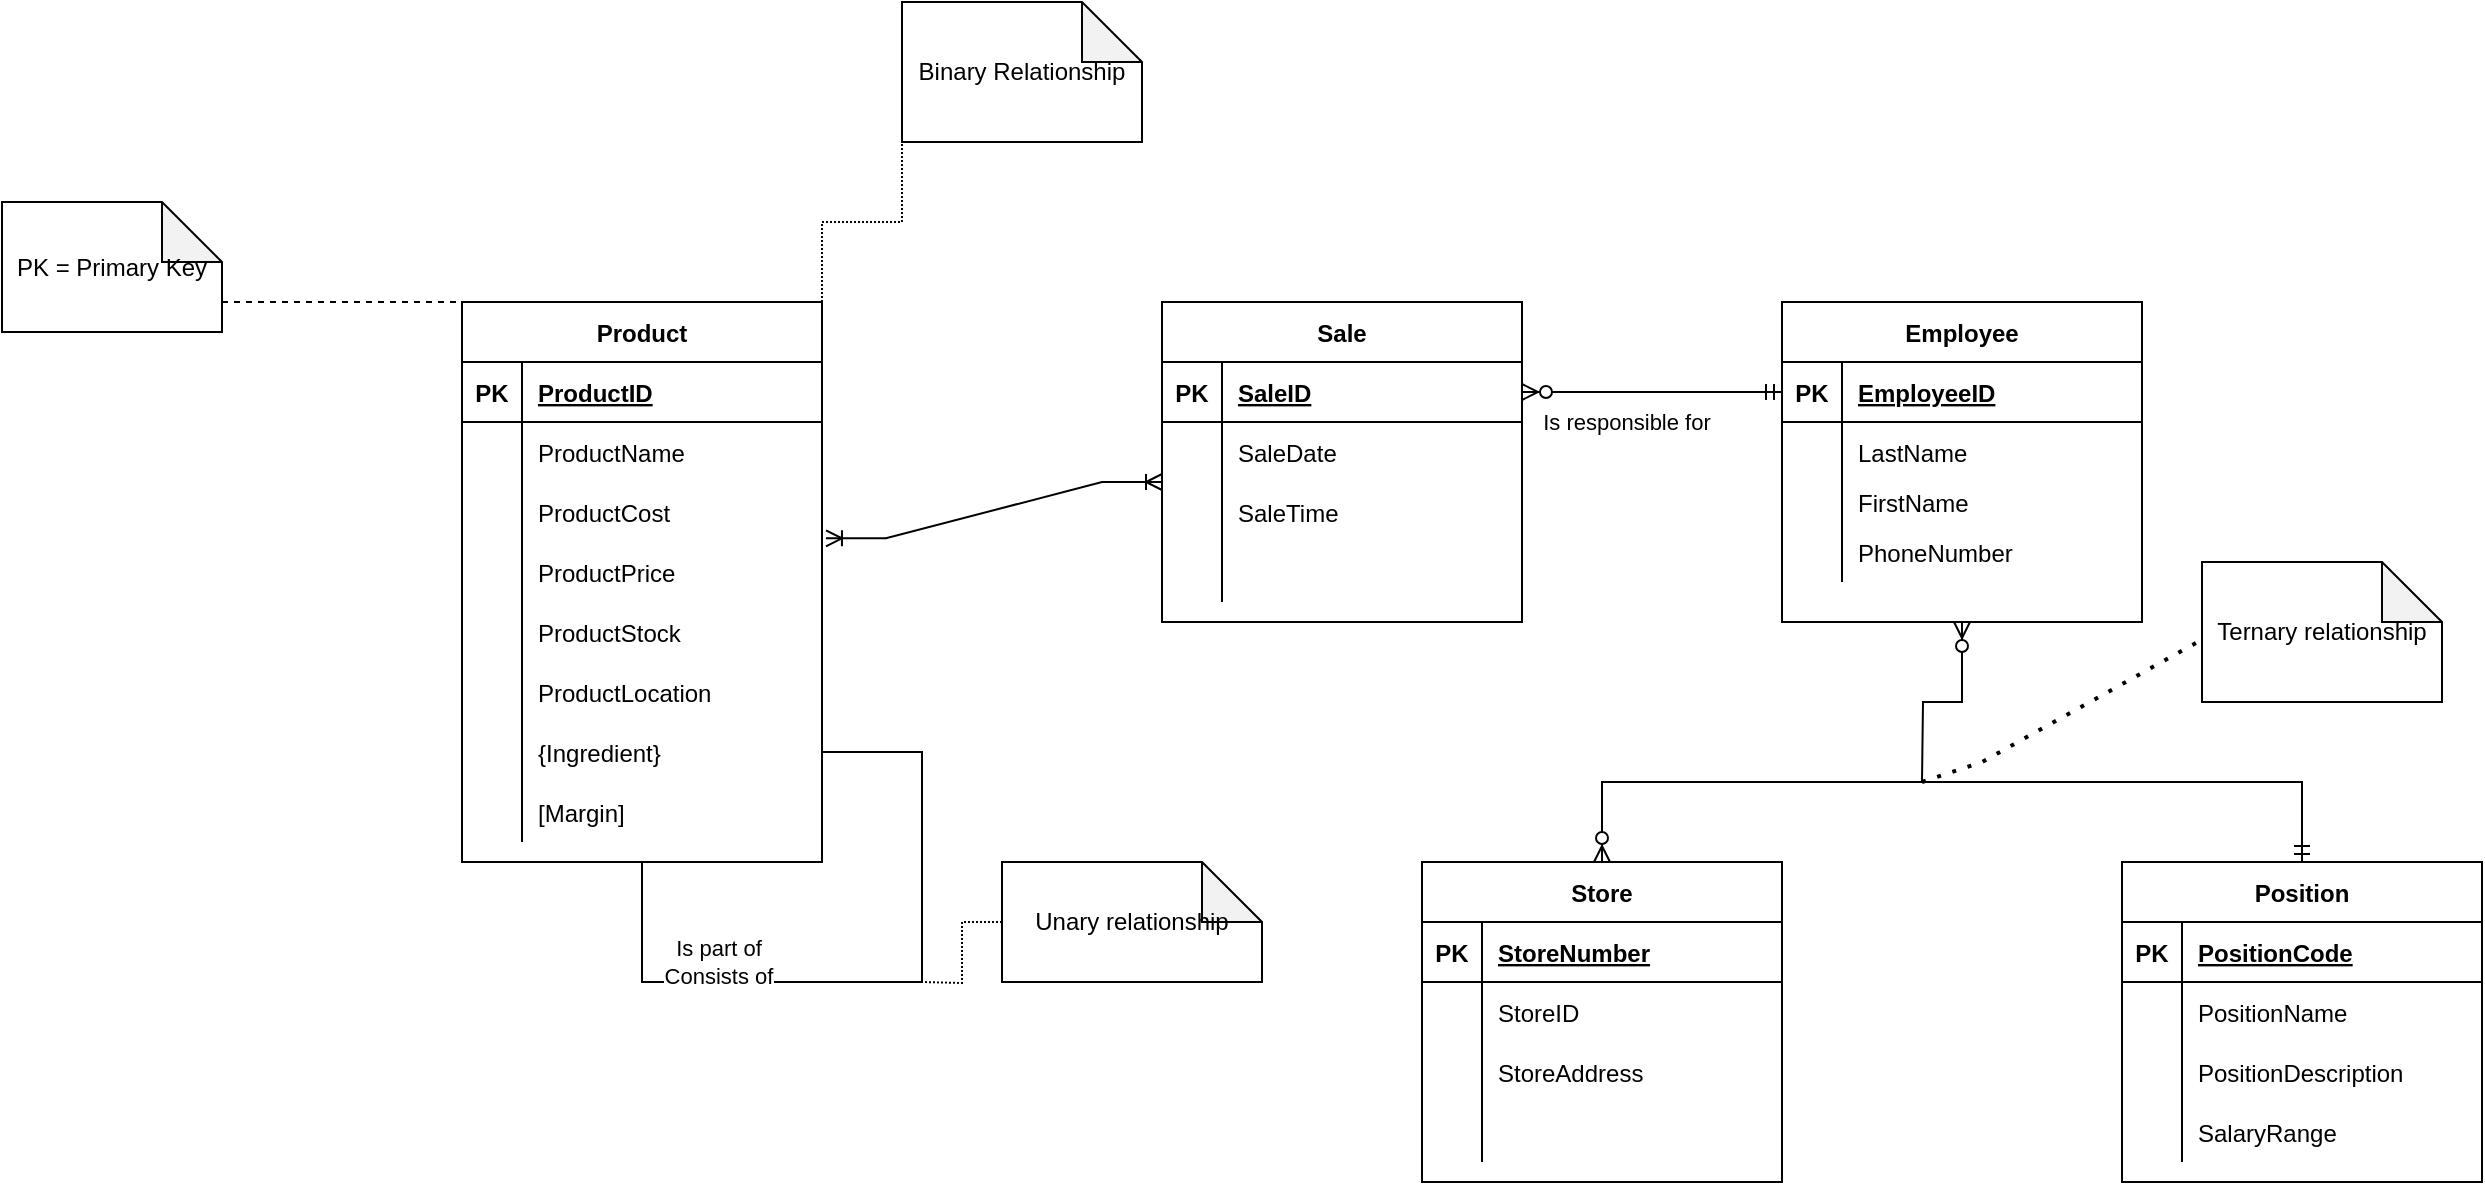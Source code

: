 <mxfile version="20.4.0" type="device"><diagram id="j9cDPjWxaXKabFxYfi6q" name="Page-1"><mxGraphModel dx="1422" dy="794" grid="1" gridSize="10" guides="1" tooltips="1" connect="1" arrows="1" fold="1" page="1" pageScale="1" pageWidth="1100" pageHeight="850" math="0" shadow="0"><root><mxCell id="0"/><mxCell id="1" parent="0"/><mxCell id="HuI3lEC-vNSJNh6VsEPs-67" style="edgeStyle=orthogonalEdgeStyle;rounded=0;orthogonalLoop=1;jettySize=auto;html=1;exitX=1;exitY=0;exitDx=0;exitDy=0;entryX=0;entryY=1;entryDx=0;entryDy=0;entryPerimeter=0;dashed=1;dashPattern=1 1;endArrow=none;endFill=0;" parent="1" source="gV1JILKFVXzToyGsrbmV-1" target="HuI3lEC-vNSJNh6VsEPs-23" edge="1"><mxGeometry relative="1" as="geometry"/></mxCell><mxCell id="gV1JILKFVXzToyGsrbmV-1" value="Product" style="shape=table;startSize=30;container=1;collapsible=1;childLayout=tableLayout;fixedRows=1;rowLines=0;fontStyle=1;align=center;resizeLast=1;" parent="1" vertex="1"><mxGeometry x="450" y="240" width="180" height="280" as="geometry"/></mxCell><mxCell id="gV1JILKFVXzToyGsrbmV-2" value="" style="shape=tableRow;horizontal=0;startSize=0;swimlaneHead=0;swimlaneBody=0;fillColor=none;collapsible=0;dropTarget=0;points=[[0,0.5],[1,0.5]];portConstraint=eastwest;top=0;left=0;right=0;bottom=1;" parent="gV1JILKFVXzToyGsrbmV-1" vertex="1"><mxGeometry y="30" width="180" height="30" as="geometry"/></mxCell><mxCell id="gV1JILKFVXzToyGsrbmV-3" value="PK" style="shape=partialRectangle;connectable=0;fillColor=none;top=0;left=0;bottom=0;right=0;fontStyle=1;overflow=hidden;" parent="gV1JILKFVXzToyGsrbmV-2" vertex="1"><mxGeometry width="30" height="30" as="geometry"><mxRectangle width="30" height="30" as="alternateBounds"/></mxGeometry></mxCell><mxCell id="gV1JILKFVXzToyGsrbmV-4" value="ProductID" style="shape=partialRectangle;connectable=0;fillColor=none;top=0;left=0;bottom=0;right=0;align=left;spacingLeft=6;fontStyle=5;overflow=hidden;" parent="gV1JILKFVXzToyGsrbmV-2" vertex="1"><mxGeometry x="30" width="150" height="30" as="geometry"><mxRectangle width="150" height="30" as="alternateBounds"/></mxGeometry></mxCell><mxCell id="gV1JILKFVXzToyGsrbmV-5" value="" style="shape=tableRow;horizontal=0;startSize=0;swimlaneHead=0;swimlaneBody=0;fillColor=none;collapsible=0;dropTarget=0;points=[[0,0.5],[1,0.5]];portConstraint=eastwest;top=0;left=0;right=0;bottom=0;" parent="gV1JILKFVXzToyGsrbmV-1" vertex="1"><mxGeometry y="60" width="180" height="30" as="geometry"/></mxCell><mxCell id="gV1JILKFVXzToyGsrbmV-6" value="" style="shape=partialRectangle;connectable=0;fillColor=none;top=0;left=0;bottom=0;right=0;editable=1;overflow=hidden;" parent="gV1JILKFVXzToyGsrbmV-5" vertex="1"><mxGeometry width="30" height="30" as="geometry"><mxRectangle width="30" height="30" as="alternateBounds"/></mxGeometry></mxCell><mxCell id="gV1JILKFVXzToyGsrbmV-7" value="ProductName" style="shape=partialRectangle;connectable=0;fillColor=none;top=0;left=0;bottom=0;right=0;align=left;spacingLeft=6;overflow=hidden;" parent="gV1JILKFVXzToyGsrbmV-5" vertex="1"><mxGeometry x="30" width="150" height="30" as="geometry"><mxRectangle width="150" height="30" as="alternateBounds"/></mxGeometry></mxCell><mxCell id="gV1JILKFVXzToyGsrbmV-8" value="" style="shape=tableRow;horizontal=0;startSize=0;swimlaneHead=0;swimlaneBody=0;fillColor=none;collapsible=0;dropTarget=0;points=[[0,0.5],[1,0.5]];portConstraint=eastwest;top=0;left=0;right=0;bottom=0;" parent="gV1JILKFVXzToyGsrbmV-1" vertex="1"><mxGeometry y="90" width="180" height="30" as="geometry"/></mxCell><mxCell id="gV1JILKFVXzToyGsrbmV-9" value="" style="shape=partialRectangle;connectable=0;fillColor=none;top=0;left=0;bottom=0;right=0;editable=1;overflow=hidden;" parent="gV1JILKFVXzToyGsrbmV-8" vertex="1"><mxGeometry width="30" height="30" as="geometry"><mxRectangle width="30" height="30" as="alternateBounds"/></mxGeometry></mxCell><mxCell id="gV1JILKFVXzToyGsrbmV-10" value="ProductCost" style="shape=partialRectangle;connectable=0;fillColor=none;top=0;left=0;bottom=0;right=0;align=left;spacingLeft=6;overflow=hidden;" parent="gV1JILKFVXzToyGsrbmV-8" vertex="1"><mxGeometry x="30" width="150" height="30" as="geometry"><mxRectangle width="150" height="30" as="alternateBounds"/></mxGeometry></mxCell><mxCell id="gV1JILKFVXzToyGsrbmV-11" value="" style="shape=tableRow;horizontal=0;startSize=0;swimlaneHead=0;swimlaneBody=0;fillColor=none;collapsible=0;dropTarget=0;points=[[0,0.5],[1,0.5]];portConstraint=eastwest;top=0;left=0;right=0;bottom=0;" parent="gV1JILKFVXzToyGsrbmV-1" vertex="1"><mxGeometry y="120" width="180" height="30" as="geometry"/></mxCell><mxCell id="gV1JILKFVXzToyGsrbmV-12" value="" style="shape=partialRectangle;connectable=0;fillColor=none;top=0;left=0;bottom=0;right=0;editable=1;overflow=hidden;" parent="gV1JILKFVXzToyGsrbmV-11" vertex="1"><mxGeometry width="30" height="30" as="geometry"><mxRectangle width="30" height="30" as="alternateBounds"/></mxGeometry></mxCell><mxCell id="gV1JILKFVXzToyGsrbmV-13" value="ProductPrice" style="shape=partialRectangle;connectable=0;fillColor=none;top=0;left=0;bottom=0;right=0;align=left;spacingLeft=6;overflow=hidden;" parent="gV1JILKFVXzToyGsrbmV-11" vertex="1"><mxGeometry x="30" width="150" height="30" as="geometry"><mxRectangle width="150" height="30" as="alternateBounds"/></mxGeometry></mxCell><mxCell id="gV1JILKFVXzToyGsrbmV-14" style="shape=tableRow;horizontal=0;startSize=0;swimlaneHead=0;swimlaneBody=0;fillColor=none;collapsible=0;dropTarget=0;points=[[0,0.5],[1,0.5]];portConstraint=eastwest;top=0;left=0;right=0;bottom=0;" parent="gV1JILKFVXzToyGsrbmV-1" vertex="1"><mxGeometry y="150" width="180" height="30" as="geometry"/></mxCell><mxCell id="gV1JILKFVXzToyGsrbmV-15" style="shape=partialRectangle;connectable=0;fillColor=none;top=0;left=0;bottom=0;right=0;editable=1;overflow=hidden;" parent="gV1JILKFVXzToyGsrbmV-14" vertex="1"><mxGeometry width="30" height="30" as="geometry"><mxRectangle width="30" height="30" as="alternateBounds"/></mxGeometry></mxCell><mxCell id="gV1JILKFVXzToyGsrbmV-16" value="ProductStock" style="shape=partialRectangle;connectable=0;fillColor=none;top=0;left=0;bottom=0;right=0;align=left;spacingLeft=6;overflow=hidden;" parent="gV1JILKFVXzToyGsrbmV-14" vertex="1"><mxGeometry x="30" width="150" height="30" as="geometry"><mxRectangle width="150" height="30" as="alternateBounds"/></mxGeometry></mxCell><mxCell id="gV1JILKFVXzToyGsrbmV-17" style="shape=tableRow;horizontal=0;startSize=0;swimlaneHead=0;swimlaneBody=0;fillColor=none;collapsible=0;dropTarget=0;points=[[0,0.5],[1,0.5]];portConstraint=eastwest;top=0;left=0;right=0;bottom=0;" parent="gV1JILKFVXzToyGsrbmV-1" vertex="1"><mxGeometry y="180" width="180" height="30" as="geometry"/></mxCell><mxCell id="gV1JILKFVXzToyGsrbmV-18" style="shape=partialRectangle;connectable=0;fillColor=none;top=0;left=0;bottom=0;right=0;editable=1;overflow=hidden;" parent="gV1JILKFVXzToyGsrbmV-17" vertex="1"><mxGeometry width="30" height="30" as="geometry"><mxRectangle width="30" height="30" as="alternateBounds"/></mxGeometry></mxCell><mxCell id="gV1JILKFVXzToyGsrbmV-19" value="ProductLocation" style="shape=partialRectangle;connectable=0;fillColor=none;top=0;left=0;bottom=0;right=0;align=left;spacingLeft=6;overflow=hidden;" parent="gV1JILKFVXzToyGsrbmV-17" vertex="1"><mxGeometry x="30" width="150" height="30" as="geometry"><mxRectangle width="150" height="30" as="alternateBounds"/></mxGeometry></mxCell><mxCell id="HuI3lEC-vNSJNh6VsEPs-24" style="edgeStyle=orthogonalEdgeStyle;rounded=0;orthogonalLoop=1;jettySize=auto;html=1;exitX=1;exitY=0.5;exitDx=0;exitDy=0;entryX=0.5;entryY=1;entryDx=0;entryDy=0;endArrow=none;endFill=0;" parent="gV1JILKFVXzToyGsrbmV-1" source="HuI3lEC-vNSJNh6VsEPs-3" target="gV1JILKFVXzToyGsrbmV-1" edge="1"><mxGeometry relative="1" as="geometry"><Array as="points"><mxPoint x="230" y="225"/><mxPoint x="230" y="340"/><mxPoint x="90" y="340"/></Array></mxGeometry></mxCell><mxCell id="HuI3lEC-vNSJNh6VsEPs-25" value="Is part of&lt;br&gt;Consists of" style="edgeLabel;html=1;align=center;verticalAlign=middle;resizable=0;points=[];" parent="HuI3lEC-vNSJNh6VsEPs-24" vertex="1" connectable="0"><mxGeometry x="0.463" y="2" relative="1" as="geometry"><mxPoint y="-12" as="offset"/></mxGeometry></mxCell><mxCell id="HuI3lEC-vNSJNh6VsEPs-3" style="shape=tableRow;horizontal=0;startSize=0;swimlaneHead=0;swimlaneBody=0;fillColor=none;collapsible=0;dropTarget=0;points=[[0,0.5],[1,0.5]];portConstraint=eastwest;top=0;left=0;right=0;bottom=0;" parent="gV1JILKFVXzToyGsrbmV-1" vertex="1"><mxGeometry y="210" width="180" height="30" as="geometry"/></mxCell><mxCell id="HuI3lEC-vNSJNh6VsEPs-4" style="shape=partialRectangle;connectable=0;fillColor=none;top=0;left=0;bottom=0;right=0;editable=1;overflow=hidden;" parent="HuI3lEC-vNSJNh6VsEPs-3" vertex="1"><mxGeometry width="30" height="30" as="geometry"><mxRectangle width="30" height="30" as="alternateBounds"/></mxGeometry></mxCell><mxCell id="HuI3lEC-vNSJNh6VsEPs-5" value="{Ingredient}" style="shape=partialRectangle;connectable=0;fillColor=none;top=0;left=0;bottom=0;right=0;align=left;spacingLeft=6;overflow=hidden;" parent="HuI3lEC-vNSJNh6VsEPs-3" vertex="1"><mxGeometry x="30" width="150" height="30" as="geometry"><mxRectangle width="150" height="30" as="alternateBounds"/></mxGeometry></mxCell><mxCell id="HuI3lEC-vNSJNh6VsEPs-6" style="shape=tableRow;horizontal=0;startSize=0;swimlaneHead=0;swimlaneBody=0;fillColor=none;collapsible=0;dropTarget=0;points=[[0,0.5],[1,0.5]];portConstraint=eastwest;top=0;left=0;right=0;bottom=0;" parent="gV1JILKFVXzToyGsrbmV-1" vertex="1"><mxGeometry y="240" width="180" height="30" as="geometry"/></mxCell><mxCell id="HuI3lEC-vNSJNh6VsEPs-7" style="shape=partialRectangle;connectable=0;fillColor=none;top=0;left=0;bottom=0;right=0;editable=1;overflow=hidden;" parent="HuI3lEC-vNSJNh6VsEPs-6" vertex="1"><mxGeometry width="30" height="30" as="geometry"><mxRectangle width="30" height="30" as="alternateBounds"/></mxGeometry></mxCell><mxCell id="HuI3lEC-vNSJNh6VsEPs-8" value="[Margin]" style="shape=partialRectangle;connectable=0;fillColor=none;top=0;left=0;bottom=0;right=0;align=left;spacingLeft=6;overflow=hidden;" parent="HuI3lEC-vNSJNh6VsEPs-6" vertex="1"><mxGeometry x="30" width="150" height="30" as="geometry"><mxRectangle width="150" height="30" as="alternateBounds"/></mxGeometry></mxCell><mxCell id="HuI3lEC-vNSJNh6VsEPs-1" value="PK = Primary Key" style="shape=note;whiteSpace=wrap;html=1;backgroundOutline=1;darkOpacity=0.05;" parent="1" vertex="1"><mxGeometry x="220" y="190" width="110" height="65" as="geometry"/></mxCell><mxCell id="HuI3lEC-vNSJNh6VsEPs-2" style="edgeStyle=orthogonalEdgeStyle;rounded=0;orthogonalLoop=1;jettySize=auto;html=1;exitX=0;exitY=0.5;exitDx=0;exitDy=0;entryX=0;entryY=0;entryDx=110;entryDy=47.5;entryPerimeter=0;dashed=1;endArrow=none;endFill=0;" parent="1" source="gV1JILKFVXzToyGsrbmV-2" target="HuI3lEC-vNSJNh6VsEPs-1" edge="1"><mxGeometry relative="1" as="geometry"><Array as="points"><mxPoint x="450" y="240"/><mxPoint x="330" y="240"/></Array></mxGeometry></mxCell><mxCell id="HuI3lEC-vNSJNh6VsEPs-9" value="Sale" style="shape=table;startSize=30;container=1;collapsible=1;childLayout=tableLayout;fixedRows=1;rowLines=0;fontStyle=1;align=center;resizeLast=1;" parent="1" vertex="1"><mxGeometry x="800" y="240" width="180" height="160" as="geometry"/></mxCell><mxCell id="HuI3lEC-vNSJNh6VsEPs-10" value="" style="shape=tableRow;horizontal=0;startSize=0;swimlaneHead=0;swimlaneBody=0;fillColor=none;collapsible=0;dropTarget=0;points=[[0,0.5],[1,0.5]];portConstraint=eastwest;top=0;left=0;right=0;bottom=1;" parent="HuI3lEC-vNSJNh6VsEPs-9" vertex="1"><mxGeometry y="30" width="180" height="30" as="geometry"/></mxCell><mxCell id="HuI3lEC-vNSJNh6VsEPs-11" value="PK" style="shape=partialRectangle;connectable=0;fillColor=none;top=0;left=0;bottom=0;right=0;fontStyle=1;overflow=hidden;" parent="HuI3lEC-vNSJNh6VsEPs-10" vertex="1"><mxGeometry width="30" height="30" as="geometry"><mxRectangle width="30" height="30" as="alternateBounds"/></mxGeometry></mxCell><mxCell id="HuI3lEC-vNSJNh6VsEPs-12" value="SaleID" style="shape=partialRectangle;connectable=0;fillColor=none;top=0;left=0;bottom=0;right=0;align=left;spacingLeft=6;fontStyle=5;overflow=hidden;" parent="HuI3lEC-vNSJNh6VsEPs-10" vertex="1"><mxGeometry x="30" width="150" height="30" as="geometry"><mxRectangle width="150" height="30" as="alternateBounds"/></mxGeometry></mxCell><mxCell id="HuI3lEC-vNSJNh6VsEPs-13" value="" style="shape=tableRow;horizontal=0;startSize=0;swimlaneHead=0;swimlaneBody=0;fillColor=none;collapsible=0;dropTarget=0;points=[[0,0.5],[1,0.5]];portConstraint=eastwest;top=0;left=0;right=0;bottom=0;" parent="HuI3lEC-vNSJNh6VsEPs-9" vertex="1"><mxGeometry y="60" width="180" height="30" as="geometry"/></mxCell><mxCell id="HuI3lEC-vNSJNh6VsEPs-14" value="" style="shape=partialRectangle;connectable=0;fillColor=none;top=0;left=0;bottom=0;right=0;editable=1;overflow=hidden;" parent="HuI3lEC-vNSJNh6VsEPs-13" vertex="1"><mxGeometry width="30" height="30" as="geometry"><mxRectangle width="30" height="30" as="alternateBounds"/></mxGeometry></mxCell><mxCell id="HuI3lEC-vNSJNh6VsEPs-15" value="SaleDate" style="shape=partialRectangle;connectable=0;fillColor=none;top=0;left=0;bottom=0;right=0;align=left;spacingLeft=6;overflow=hidden;" parent="HuI3lEC-vNSJNh6VsEPs-13" vertex="1"><mxGeometry x="30" width="150" height="30" as="geometry"><mxRectangle width="150" height="30" as="alternateBounds"/></mxGeometry></mxCell><mxCell id="HuI3lEC-vNSJNh6VsEPs-16" value="" style="shape=tableRow;horizontal=0;startSize=0;swimlaneHead=0;swimlaneBody=0;fillColor=none;collapsible=0;dropTarget=0;points=[[0,0.5],[1,0.5]];portConstraint=eastwest;top=0;left=0;right=0;bottom=0;" parent="HuI3lEC-vNSJNh6VsEPs-9" vertex="1"><mxGeometry y="90" width="180" height="30" as="geometry"/></mxCell><mxCell id="HuI3lEC-vNSJNh6VsEPs-17" value="" style="shape=partialRectangle;connectable=0;fillColor=none;top=0;left=0;bottom=0;right=0;editable=1;overflow=hidden;" parent="HuI3lEC-vNSJNh6VsEPs-16" vertex="1"><mxGeometry width="30" height="30" as="geometry"><mxRectangle width="30" height="30" as="alternateBounds"/></mxGeometry></mxCell><mxCell id="HuI3lEC-vNSJNh6VsEPs-18" value="SaleTime" style="shape=partialRectangle;connectable=0;fillColor=none;top=0;left=0;bottom=0;right=0;align=left;spacingLeft=6;overflow=hidden;" parent="HuI3lEC-vNSJNh6VsEPs-16" vertex="1"><mxGeometry x="30" width="150" height="30" as="geometry"><mxRectangle width="150" height="30" as="alternateBounds"/></mxGeometry></mxCell><mxCell id="HuI3lEC-vNSJNh6VsEPs-19" value="" style="shape=tableRow;horizontal=0;startSize=0;swimlaneHead=0;swimlaneBody=0;fillColor=none;collapsible=0;dropTarget=0;points=[[0,0.5],[1,0.5]];portConstraint=eastwest;top=0;left=0;right=0;bottom=0;" parent="HuI3lEC-vNSJNh6VsEPs-9" vertex="1"><mxGeometry y="120" width="180" height="30" as="geometry"/></mxCell><mxCell id="HuI3lEC-vNSJNh6VsEPs-20" value="" style="shape=partialRectangle;connectable=0;fillColor=none;top=0;left=0;bottom=0;right=0;editable=1;overflow=hidden;" parent="HuI3lEC-vNSJNh6VsEPs-19" vertex="1"><mxGeometry width="30" height="30" as="geometry"><mxRectangle width="30" height="30" as="alternateBounds"/></mxGeometry></mxCell><mxCell id="HuI3lEC-vNSJNh6VsEPs-21" value="" style="shape=partialRectangle;connectable=0;fillColor=none;top=0;left=0;bottom=0;right=0;align=left;spacingLeft=6;overflow=hidden;" parent="HuI3lEC-vNSJNh6VsEPs-19" vertex="1"><mxGeometry x="30" width="150" height="30" as="geometry"><mxRectangle width="150" height="30" as="alternateBounds"/></mxGeometry></mxCell><mxCell id="HuI3lEC-vNSJNh6VsEPs-23" value="Binary Relationship" style="shape=note;whiteSpace=wrap;html=1;backgroundOutline=1;darkOpacity=0.05;" parent="1" vertex="1"><mxGeometry x="670" y="90" width="120" height="70" as="geometry"/></mxCell><mxCell id="HuI3lEC-vNSJNh6VsEPs-27" style="edgeStyle=orthogonalEdgeStyle;rounded=0;orthogonalLoop=1;jettySize=auto;html=1;exitX=0;exitY=0.5;exitDx=0;exitDy=0;exitPerimeter=0;endArrow=none;endFill=0;dashed=1;dashPattern=1 1;" parent="1" source="HuI3lEC-vNSJNh6VsEPs-26" edge="1"><mxGeometry relative="1" as="geometry"><mxPoint x="680" y="580" as="targetPoint"/></mxGeometry></mxCell><mxCell id="HuI3lEC-vNSJNh6VsEPs-26" value="Unary relationship" style="shape=note;whiteSpace=wrap;html=1;backgroundOutline=1;darkOpacity=0.05;" parent="1" vertex="1"><mxGeometry x="720" y="520" width="130" height="60" as="geometry"/></mxCell><mxCell id="HuI3lEC-vNSJNh6VsEPs-28" value="Store" style="shape=table;startSize=30;container=1;collapsible=1;childLayout=tableLayout;fixedRows=1;rowLines=0;fontStyle=1;align=center;resizeLast=1;" parent="1" vertex="1"><mxGeometry x="930" y="520" width="180" height="160" as="geometry"/></mxCell><mxCell id="HuI3lEC-vNSJNh6VsEPs-29" value="" style="shape=tableRow;horizontal=0;startSize=0;swimlaneHead=0;swimlaneBody=0;fillColor=none;collapsible=0;dropTarget=0;points=[[0,0.5],[1,0.5]];portConstraint=eastwest;top=0;left=0;right=0;bottom=1;" parent="HuI3lEC-vNSJNh6VsEPs-28" vertex="1"><mxGeometry y="30" width="180" height="30" as="geometry"/></mxCell><mxCell id="HuI3lEC-vNSJNh6VsEPs-30" value="PK" style="shape=partialRectangle;connectable=0;fillColor=none;top=0;left=0;bottom=0;right=0;fontStyle=1;overflow=hidden;" parent="HuI3lEC-vNSJNh6VsEPs-29" vertex="1"><mxGeometry width="30" height="30" as="geometry"><mxRectangle width="30" height="30" as="alternateBounds"/></mxGeometry></mxCell><mxCell id="HuI3lEC-vNSJNh6VsEPs-31" value="StoreNumber" style="shape=partialRectangle;connectable=0;fillColor=none;top=0;left=0;bottom=0;right=0;align=left;spacingLeft=6;fontStyle=5;overflow=hidden;" parent="HuI3lEC-vNSJNh6VsEPs-29" vertex="1"><mxGeometry x="30" width="150" height="30" as="geometry"><mxRectangle width="150" height="30" as="alternateBounds"/></mxGeometry></mxCell><mxCell id="HuI3lEC-vNSJNh6VsEPs-32" value="" style="shape=tableRow;horizontal=0;startSize=0;swimlaneHead=0;swimlaneBody=0;fillColor=none;collapsible=0;dropTarget=0;points=[[0,0.5],[1,0.5]];portConstraint=eastwest;top=0;left=0;right=0;bottom=0;" parent="HuI3lEC-vNSJNh6VsEPs-28" vertex="1"><mxGeometry y="60" width="180" height="30" as="geometry"/></mxCell><mxCell id="HuI3lEC-vNSJNh6VsEPs-33" value="" style="shape=partialRectangle;connectable=0;fillColor=none;top=0;left=0;bottom=0;right=0;editable=1;overflow=hidden;" parent="HuI3lEC-vNSJNh6VsEPs-32" vertex="1"><mxGeometry width="30" height="30" as="geometry"><mxRectangle width="30" height="30" as="alternateBounds"/></mxGeometry></mxCell><mxCell id="HuI3lEC-vNSJNh6VsEPs-34" value="StoreID" style="shape=partialRectangle;connectable=0;fillColor=none;top=0;left=0;bottom=0;right=0;align=left;spacingLeft=6;overflow=hidden;" parent="HuI3lEC-vNSJNh6VsEPs-32" vertex="1"><mxGeometry x="30" width="150" height="30" as="geometry"><mxRectangle width="150" height="30" as="alternateBounds"/></mxGeometry></mxCell><mxCell id="HuI3lEC-vNSJNh6VsEPs-35" value="" style="shape=tableRow;horizontal=0;startSize=0;swimlaneHead=0;swimlaneBody=0;fillColor=none;collapsible=0;dropTarget=0;points=[[0,0.5],[1,0.5]];portConstraint=eastwest;top=0;left=0;right=0;bottom=0;" parent="HuI3lEC-vNSJNh6VsEPs-28" vertex="1"><mxGeometry y="90" width="180" height="30" as="geometry"/></mxCell><mxCell id="HuI3lEC-vNSJNh6VsEPs-36" value="" style="shape=partialRectangle;connectable=0;fillColor=none;top=0;left=0;bottom=0;right=0;editable=1;overflow=hidden;" parent="HuI3lEC-vNSJNh6VsEPs-35" vertex="1"><mxGeometry width="30" height="30" as="geometry"><mxRectangle width="30" height="30" as="alternateBounds"/></mxGeometry></mxCell><mxCell id="HuI3lEC-vNSJNh6VsEPs-37" value="StoreAddress" style="shape=partialRectangle;connectable=0;fillColor=none;top=0;left=0;bottom=0;right=0;align=left;spacingLeft=6;overflow=hidden;" parent="HuI3lEC-vNSJNh6VsEPs-35" vertex="1"><mxGeometry x="30" width="150" height="30" as="geometry"><mxRectangle width="150" height="30" as="alternateBounds"/></mxGeometry></mxCell><mxCell id="HuI3lEC-vNSJNh6VsEPs-38" value="" style="shape=tableRow;horizontal=0;startSize=0;swimlaneHead=0;swimlaneBody=0;fillColor=none;collapsible=0;dropTarget=0;points=[[0,0.5],[1,0.5]];portConstraint=eastwest;top=0;left=0;right=0;bottom=0;" parent="HuI3lEC-vNSJNh6VsEPs-28" vertex="1"><mxGeometry y="120" width="180" height="30" as="geometry"/></mxCell><mxCell id="HuI3lEC-vNSJNh6VsEPs-39" value="" style="shape=partialRectangle;connectable=0;fillColor=none;top=0;left=0;bottom=0;right=0;editable=1;overflow=hidden;" parent="HuI3lEC-vNSJNh6VsEPs-38" vertex="1"><mxGeometry width="30" height="30" as="geometry"><mxRectangle width="30" height="30" as="alternateBounds"/></mxGeometry></mxCell><mxCell id="HuI3lEC-vNSJNh6VsEPs-40" value="" style="shape=partialRectangle;connectable=0;fillColor=none;top=0;left=0;bottom=0;right=0;align=left;spacingLeft=6;overflow=hidden;" parent="HuI3lEC-vNSJNh6VsEPs-38" vertex="1"><mxGeometry x="30" width="150" height="30" as="geometry"><mxRectangle width="150" height="30" as="alternateBounds"/></mxGeometry></mxCell><mxCell id="HuI3lEC-vNSJNh6VsEPs-41" value="Position" style="shape=table;startSize=30;container=1;collapsible=1;childLayout=tableLayout;fixedRows=1;rowLines=0;fontStyle=1;align=center;resizeLast=1;" parent="1" vertex="1"><mxGeometry x="1280" y="520" width="180" height="160" as="geometry"/></mxCell><mxCell id="HuI3lEC-vNSJNh6VsEPs-42" value="" style="shape=tableRow;horizontal=0;startSize=0;swimlaneHead=0;swimlaneBody=0;fillColor=none;collapsible=0;dropTarget=0;points=[[0,0.5],[1,0.5]];portConstraint=eastwest;top=0;left=0;right=0;bottom=1;" parent="HuI3lEC-vNSJNh6VsEPs-41" vertex="1"><mxGeometry y="30" width="180" height="30" as="geometry"/></mxCell><mxCell id="HuI3lEC-vNSJNh6VsEPs-43" value="PK" style="shape=partialRectangle;connectable=0;fillColor=none;top=0;left=0;bottom=0;right=0;fontStyle=1;overflow=hidden;" parent="HuI3lEC-vNSJNh6VsEPs-42" vertex="1"><mxGeometry width="30" height="30" as="geometry"><mxRectangle width="30" height="30" as="alternateBounds"/></mxGeometry></mxCell><mxCell id="HuI3lEC-vNSJNh6VsEPs-44" value="PositionCode" style="shape=partialRectangle;connectable=0;fillColor=none;top=0;left=0;bottom=0;right=0;align=left;spacingLeft=6;fontStyle=5;overflow=hidden;" parent="HuI3lEC-vNSJNh6VsEPs-42" vertex="1"><mxGeometry x="30" width="150" height="30" as="geometry"><mxRectangle width="150" height="30" as="alternateBounds"/></mxGeometry></mxCell><mxCell id="HuI3lEC-vNSJNh6VsEPs-45" value="" style="shape=tableRow;horizontal=0;startSize=0;swimlaneHead=0;swimlaneBody=0;fillColor=none;collapsible=0;dropTarget=0;points=[[0,0.5],[1,0.5]];portConstraint=eastwest;top=0;left=0;right=0;bottom=0;" parent="HuI3lEC-vNSJNh6VsEPs-41" vertex="1"><mxGeometry y="60" width="180" height="30" as="geometry"/></mxCell><mxCell id="HuI3lEC-vNSJNh6VsEPs-46" value="" style="shape=partialRectangle;connectable=0;fillColor=none;top=0;left=0;bottom=0;right=0;editable=1;overflow=hidden;" parent="HuI3lEC-vNSJNh6VsEPs-45" vertex="1"><mxGeometry width="30" height="30" as="geometry"><mxRectangle width="30" height="30" as="alternateBounds"/></mxGeometry></mxCell><mxCell id="HuI3lEC-vNSJNh6VsEPs-47" value="PositionName" style="shape=partialRectangle;connectable=0;fillColor=none;top=0;left=0;bottom=0;right=0;align=left;spacingLeft=6;overflow=hidden;" parent="HuI3lEC-vNSJNh6VsEPs-45" vertex="1"><mxGeometry x="30" width="150" height="30" as="geometry"><mxRectangle width="150" height="30" as="alternateBounds"/></mxGeometry></mxCell><mxCell id="HuI3lEC-vNSJNh6VsEPs-48" value="" style="shape=tableRow;horizontal=0;startSize=0;swimlaneHead=0;swimlaneBody=0;fillColor=none;collapsible=0;dropTarget=0;points=[[0,0.5],[1,0.5]];portConstraint=eastwest;top=0;left=0;right=0;bottom=0;" parent="HuI3lEC-vNSJNh6VsEPs-41" vertex="1"><mxGeometry y="90" width="180" height="30" as="geometry"/></mxCell><mxCell id="HuI3lEC-vNSJNh6VsEPs-49" value="" style="shape=partialRectangle;connectable=0;fillColor=none;top=0;left=0;bottom=0;right=0;editable=1;overflow=hidden;" parent="HuI3lEC-vNSJNh6VsEPs-48" vertex="1"><mxGeometry width="30" height="30" as="geometry"><mxRectangle width="30" height="30" as="alternateBounds"/></mxGeometry></mxCell><mxCell id="HuI3lEC-vNSJNh6VsEPs-50" value="PositionDescription" style="shape=partialRectangle;connectable=0;fillColor=none;top=0;left=0;bottom=0;right=0;align=left;spacingLeft=6;overflow=hidden;" parent="HuI3lEC-vNSJNh6VsEPs-48" vertex="1"><mxGeometry x="30" width="150" height="30" as="geometry"><mxRectangle width="150" height="30" as="alternateBounds"/></mxGeometry></mxCell><mxCell id="HuI3lEC-vNSJNh6VsEPs-51" value="" style="shape=tableRow;horizontal=0;startSize=0;swimlaneHead=0;swimlaneBody=0;fillColor=none;collapsible=0;dropTarget=0;points=[[0,0.5],[1,0.5]];portConstraint=eastwest;top=0;left=0;right=0;bottom=0;" parent="HuI3lEC-vNSJNh6VsEPs-41" vertex="1"><mxGeometry y="120" width="180" height="30" as="geometry"/></mxCell><mxCell id="HuI3lEC-vNSJNh6VsEPs-52" value="" style="shape=partialRectangle;connectable=0;fillColor=none;top=0;left=0;bottom=0;right=0;editable=1;overflow=hidden;" parent="HuI3lEC-vNSJNh6VsEPs-51" vertex="1"><mxGeometry width="30" height="30" as="geometry"><mxRectangle width="30" height="30" as="alternateBounds"/></mxGeometry></mxCell><mxCell id="HuI3lEC-vNSJNh6VsEPs-53" value="SalaryRange" style="shape=partialRectangle;connectable=0;fillColor=none;top=0;left=0;bottom=0;right=0;align=left;spacingLeft=6;overflow=hidden;" parent="HuI3lEC-vNSJNh6VsEPs-51" vertex="1"><mxGeometry x="30" width="150" height="30" as="geometry"><mxRectangle width="150" height="30" as="alternateBounds"/></mxGeometry></mxCell><mxCell id="HuI3lEC-vNSJNh6VsEPs-54" value="Employee" style="shape=table;startSize=30;container=1;collapsible=1;childLayout=tableLayout;fixedRows=1;rowLines=0;fontStyle=1;align=center;resizeLast=1;" parent="1" vertex="1"><mxGeometry x="1110" y="240" width="180" height="160" as="geometry"/></mxCell><mxCell id="HuI3lEC-vNSJNh6VsEPs-55" value="" style="shape=tableRow;horizontal=0;startSize=0;swimlaneHead=0;swimlaneBody=0;fillColor=none;collapsible=0;dropTarget=0;points=[[0,0.5],[1,0.5]];portConstraint=eastwest;top=0;left=0;right=0;bottom=1;" parent="HuI3lEC-vNSJNh6VsEPs-54" vertex="1"><mxGeometry y="30" width="180" height="30" as="geometry"/></mxCell><mxCell id="HuI3lEC-vNSJNh6VsEPs-56" value="PK" style="shape=partialRectangle;connectable=0;fillColor=none;top=0;left=0;bottom=0;right=0;fontStyle=1;overflow=hidden;" parent="HuI3lEC-vNSJNh6VsEPs-55" vertex="1"><mxGeometry width="30" height="30" as="geometry"><mxRectangle width="30" height="30" as="alternateBounds"/></mxGeometry></mxCell><mxCell id="HuI3lEC-vNSJNh6VsEPs-57" value="EmployeeID" style="shape=partialRectangle;connectable=0;fillColor=none;top=0;left=0;bottom=0;right=0;align=left;spacingLeft=6;fontStyle=5;overflow=hidden;" parent="HuI3lEC-vNSJNh6VsEPs-55" vertex="1"><mxGeometry x="30" width="150" height="30" as="geometry"><mxRectangle width="150" height="30" as="alternateBounds"/></mxGeometry></mxCell><mxCell id="HuI3lEC-vNSJNh6VsEPs-58" value="" style="shape=tableRow;horizontal=0;startSize=0;swimlaneHead=0;swimlaneBody=0;fillColor=none;collapsible=0;dropTarget=0;points=[[0,0.5],[1,0.5]];portConstraint=eastwest;top=0;left=0;right=0;bottom=0;" parent="HuI3lEC-vNSJNh6VsEPs-54" vertex="1"><mxGeometry y="60" width="180" height="30" as="geometry"/></mxCell><mxCell id="HuI3lEC-vNSJNh6VsEPs-59" value="" style="shape=partialRectangle;connectable=0;fillColor=none;top=0;left=0;bottom=0;right=0;editable=1;overflow=hidden;" parent="HuI3lEC-vNSJNh6VsEPs-58" vertex="1"><mxGeometry width="30" height="30" as="geometry"><mxRectangle width="30" height="30" as="alternateBounds"/></mxGeometry></mxCell><mxCell id="HuI3lEC-vNSJNh6VsEPs-60" value="LastName    " style="shape=partialRectangle;connectable=0;fillColor=none;top=0;left=0;bottom=0;right=0;align=left;spacingLeft=6;overflow=hidden;" parent="HuI3lEC-vNSJNh6VsEPs-58" vertex="1"><mxGeometry x="30" width="150" height="30" as="geometry"><mxRectangle width="150" height="30" as="alternateBounds"/></mxGeometry></mxCell><mxCell id="HuI3lEC-vNSJNh6VsEPs-61" value="" style="shape=tableRow;horizontal=0;startSize=0;swimlaneHead=0;swimlaneBody=0;fillColor=none;collapsible=0;dropTarget=0;points=[[0,0.5],[1,0.5]];portConstraint=eastwest;top=0;left=0;right=0;bottom=0;" parent="HuI3lEC-vNSJNh6VsEPs-54" vertex="1"><mxGeometry y="90" width="180" height="20" as="geometry"/></mxCell><mxCell id="HuI3lEC-vNSJNh6VsEPs-62" value="" style="shape=partialRectangle;connectable=0;fillColor=none;top=0;left=0;bottom=0;right=0;editable=1;overflow=hidden;" parent="HuI3lEC-vNSJNh6VsEPs-61" vertex="1"><mxGeometry width="30" height="20" as="geometry"><mxRectangle width="30" height="20" as="alternateBounds"/></mxGeometry></mxCell><mxCell id="HuI3lEC-vNSJNh6VsEPs-63" value="FirstName" style="shape=partialRectangle;connectable=0;fillColor=none;top=0;left=0;bottom=0;right=0;align=left;spacingLeft=6;overflow=hidden;" parent="HuI3lEC-vNSJNh6VsEPs-61" vertex="1"><mxGeometry x="30" width="150" height="20" as="geometry"><mxRectangle width="150" height="20" as="alternateBounds"/></mxGeometry></mxCell><mxCell id="HuI3lEC-vNSJNh6VsEPs-64" value="" style="shape=tableRow;horizontal=0;startSize=0;swimlaneHead=0;swimlaneBody=0;fillColor=none;collapsible=0;dropTarget=0;points=[[0,0.5],[1,0.5]];portConstraint=eastwest;top=0;left=0;right=0;bottom=0;" parent="HuI3lEC-vNSJNh6VsEPs-54" vertex="1"><mxGeometry y="110" width="180" height="30" as="geometry"/></mxCell><mxCell id="HuI3lEC-vNSJNh6VsEPs-65" value="" style="shape=partialRectangle;connectable=0;fillColor=none;top=0;left=0;bottom=0;right=0;editable=1;overflow=hidden;" parent="HuI3lEC-vNSJNh6VsEPs-64" vertex="1"><mxGeometry width="30" height="30" as="geometry"><mxRectangle width="30" height="30" as="alternateBounds"/></mxGeometry></mxCell><mxCell id="HuI3lEC-vNSJNh6VsEPs-66" value="PhoneNumber" style="shape=partialRectangle;connectable=0;fillColor=none;top=0;left=0;bottom=0;right=0;align=left;spacingLeft=6;overflow=hidden;" parent="HuI3lEC-vNSJNh6VsEPs-64" vertex="1"><mxGeometry x="30" width="150" height="30" as="geometry"><mxRectangle width="150" height="30" as="alternateBounds"/></mxGeometry></mxCell><mxCell id="HuI3lEC-vNSJNh6VsEPs-73" value="" style="endArrow=none;dashed=1;html=1;dashPattern=1 3;strokeWidth=2;rounded=0;entryX=-0.009;entryY=0.563;entryDx=0;entryDy=0;entryPerimeter=0;" parent="1" target="HuI3lEC-vNSJNh6VsEPs-75" edge="1"><mxGeometry width="50" height="50" relative="1" as="geometry"><mxPoint x="1180" y="480" as="sourcePoint"/><mxPoint x="1310" y="420" as="targetPoint"/><Array as="points"><mxPoint x="1180" y="480"/><mxPoint x="1210" y="470"/></Array></mxGeometry></mxCell><mxCell id="HuI3lEC-vNSJNh6VsEPs-75" value="Ternary relationship" style="shape=note;whiteSpace=wrap;html=1;backgroundOutline=1;darkOpacity=0.05;" parent="1" vertex="1"><mxGeometry x="1320" y="370" width="120" height="70" as="geometry"/></mxCell><mxCell id="HuI3lEC-vNSJNh6VsEPs-76" value="" style="edgeStyle=entityRelationEdgeStyle;fontSize=12;html=1;endArrow=ERzeroToMany;startArrow=ERmandOne;rounded=0;exitX=0;exitY=0.5;exitDx=0;exitDy=0;entryX=1;entryY=0.5;entryDx=0;entryDy=0;" parent="1" source="HuI3lEC-vNSJNh6VsEPs-55" target="HuI3lEC-vNSJNh6VsEPs-10" edge="1"><mxGeometry width="100" height="100" relative="1" as="geometry"><mxPoint x="870" y="425" as="sourcePoint"/><mxPoint x="970" y="325" as="targetPoint"/></mxGeometry></mxCell><mxCell id="HuI3lEC-vNSJNh6VsEPs-77" value="Is responsible for" style="edgeLabel;html=1;align=center;verticalAlign=middle;resizable=0;points=[];" parent="HuI3lEC-vNSJNh6VsEPs-76" vertex="1" connectable="0"><mxGeometry x="0.2" y="-1" relative="1" as="geometry"><mxPoint y="16" as="offset"/></mxGeometry></mxCell><mxCell id="HuI3lEC-vNSJNh6VsEPs-78" value="" style="edgeStyle=entityRelationEdgeStyle;fontSize=12;html=1;endArrow=ERoneToMany;startArrow=ERoneToMany;rounded=0;entryX=0;entryY=0;entryDx=0;entryDy=0;entryPerimeter=0;exitX=1.011;exitY=0.939;exitDx=0;exitDy=0;exitPerimeter=0;" parent="1" source="gV1JILKFVXzToyGsrbmV-8" target="HuI3lEC-vNSJNh6VsEPs-16" edge="1"><mxGeometry width="100" height="100" relative="1" as="geometry"><mxPoint x="620" y="440" as="sourcePoint"/><mxPoint x="720" y="340" as="targetPoint"/></mxGeometry></mxCell><mxCell id="R_BRFHBDNtfp94WGPYnq-1" value="" style="fontSize=12;html=1;endArrow=ERzeroToMany;endFill=1;rounded=0;entryX=0.5;entryY=0;entryDx=0;entryDy=0;edgeStyle=elbowEdgeStyle;" edge="1" parent="1" target="HuI3lEC-vNSJNh6VsEPs-28"><mxGeometry width="100" height="100" relative="1" as="geometry"><mxPoint x="1180" y="480" as="sourcePoint"/><mxPoint x="1050" y="380" as="targetPoint"/><Array as="points"><mxPoint x="1020" y="480"/></Array></mxGeometry></mxCell><mxCell id="R_BRFHBDNtfp94WGPYnq-2" value="" style="fontSize=12;html=1;endArrow=ERzeroToMany;endFill=1;rounded=0;entryX=0.5;entryY=1;entryDx=0;entryDy=0;edgeStyle=orthogonalEdgeStyle;" edge="1" parent="1" target="HuI3lEC-vNSJNh6VsEPs-54"><mxGeometry width="100" height="100" relative="1" as="geometry"><mxPoint x="1180" y="480" as="sourcePoint"/><mxPoint x="1210" y="390" as="targetPoint"/></mxGeometry></mxCell><mxCell id="R_BRFHBDNtfp94WGPYnq-3" value="" style="edgeStyle=orthogonalEdgeStyle;fontSize=12;html=1;endArrow=ERmandOne;endFill=0;rounded=0;entryX=0.5;entryY=0;entryDx=0;entryDy=0;" edge="1" parent="1" target="HuI3lEC-vNSJNh6VsEPs-41"><mxGeometry width="100" height="100" relative="1" as="geometry"><mxPoint x="1180" y="480" as="sourcePoint"/><mxPoint x="1230" y="460" as="targetPoint"/><Array as="points"><mxPoint x="1180" y="480"/><mxPoint x="1370" y="480"/></Array></mxGeometry></mxCell></root></mxGraphModel></diagram></mxfile>